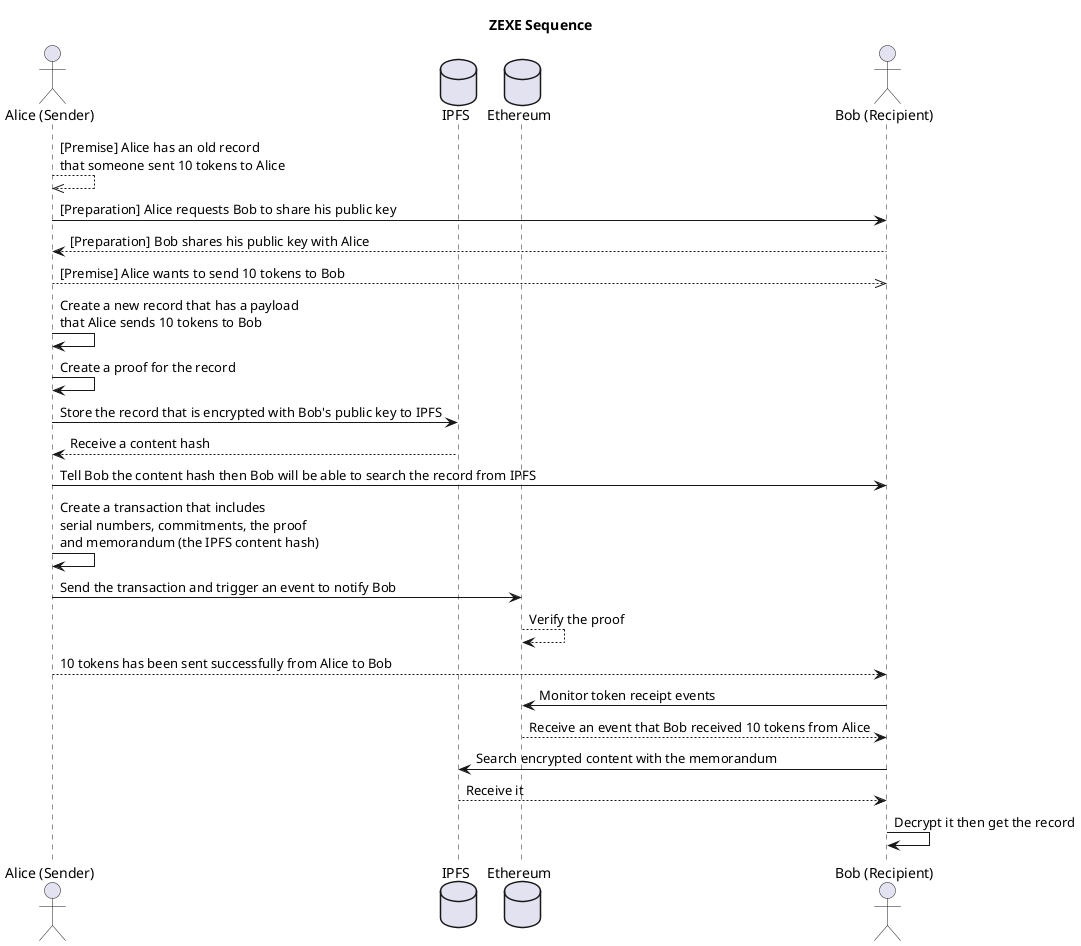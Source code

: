 @startuml zexe_sequence
title ZEXE Sequence
actor "Alice (Sender)" as A
database IPFS as I
database Ethereum as E
actor "Bob (Recipient)" as B

A -->> A: [Premise] Alice has an old record\nthat someone sent 10 tokens to Alice
A -> B: [Preparation] Alice requests Bob to share his public key
A <-- B: [Preparation] Bob shares his public key with Alice
A -->> B: [Premise] Alice wants to send 10 tokens to Bob
A -> A: Create a new record that has a payload\nthat Alice sends 10 tokens to Bob
A -> A: Create a proof for the record
A -> I: Store the record that is encrypted with Bob's public key to IPFS
A <-- I: Receive a content hash
A -> B: Tell Bob the content hash then Bob will be able to search the record from IPFS
A -> A: Create a transaction that includes\nserial numbers, commitments, the proof\nand memorandum (the IPFS content hash)
A -> E: Send the transaction and trigger an event to notify Bob
E --> E: Verify the proof
A --> B: 10 tokens has been sent successfully from Alice to Bob
E <- B: Monitor token receipt events
E --> B: Receive an event that Bob received 10 tokens from Alice
I <- B: Search encrypted content with the memorandum
I --> B: Receive it
B -> B: Decrypt it then get the record

@enduml
